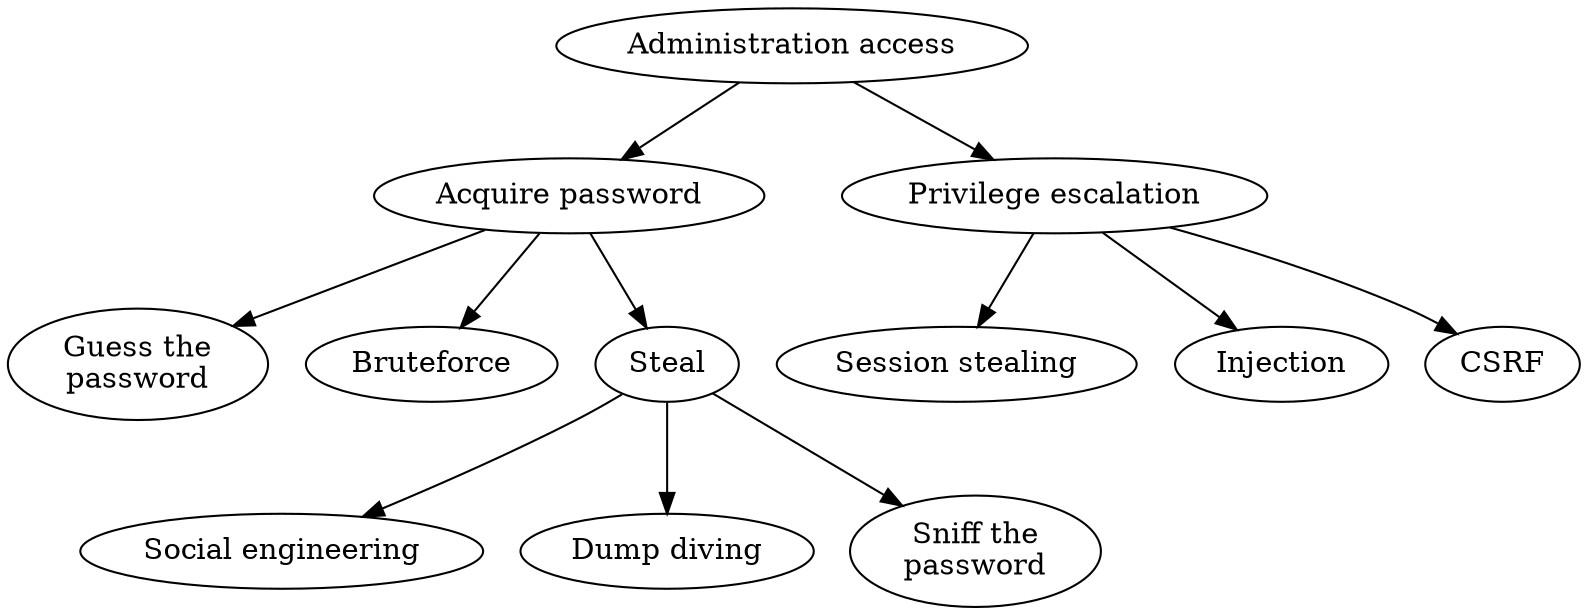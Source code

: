 digraph AttackAdmin {
	rankdir = TB
	dir = back

	Admin [ label = "Administration access" ]
	Password [ label = "Acquire password" ]
	Privilege [ label = "Privilege escalation" ]
	Guess [ label = "Guess the\npassword" ]
	SocialEngineering [ label = "Social engineering" ]
	Garbage [ label = "Dump diving" ]
	SessionStealing [ label = "Session stealing" ]
	Sniff [ label = "Sniff the\npassword" ]

	Admin -> { Password Privilege }
	Password -> { Bruteforce Guess Steal }
	Steal -> { SocialEngineering Garbage Sniff }
	Privilege -> { Injection CSRF SessionStealing }
}
